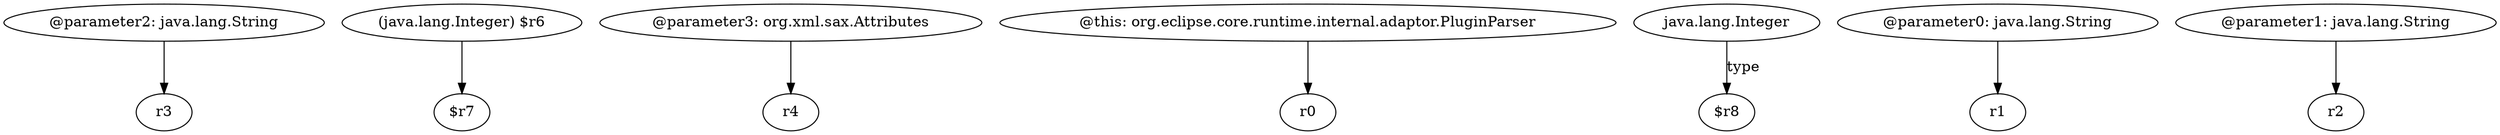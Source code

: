 digraph g {
0[label="@parameter2: java.lang.String"]
1[label="r3"]
0->1[label=""]
2[label="(java.lang.Integer) $r6"]
3[label="$r7"]
2->3[label=""]
4[label="@parameter3: org.xml.sax.Attributes"]
5[label="r4"]
4->5[label=""]
6[label="@this: org.eclipse.core.runtime.internal.adaptor.PluginParser"]
7[label="r0"]
6->7[label=""]
8[label="java.lang.Integer"]
9[label="$r8"]
8->9[label="type"]
10[label="@parameter0: java.lang.String"]
11[label="r1"]
10->11[label=""]
12[label="@parameter1: java.lang.String"]
13[label="r2"]
12->13[label=""]
}